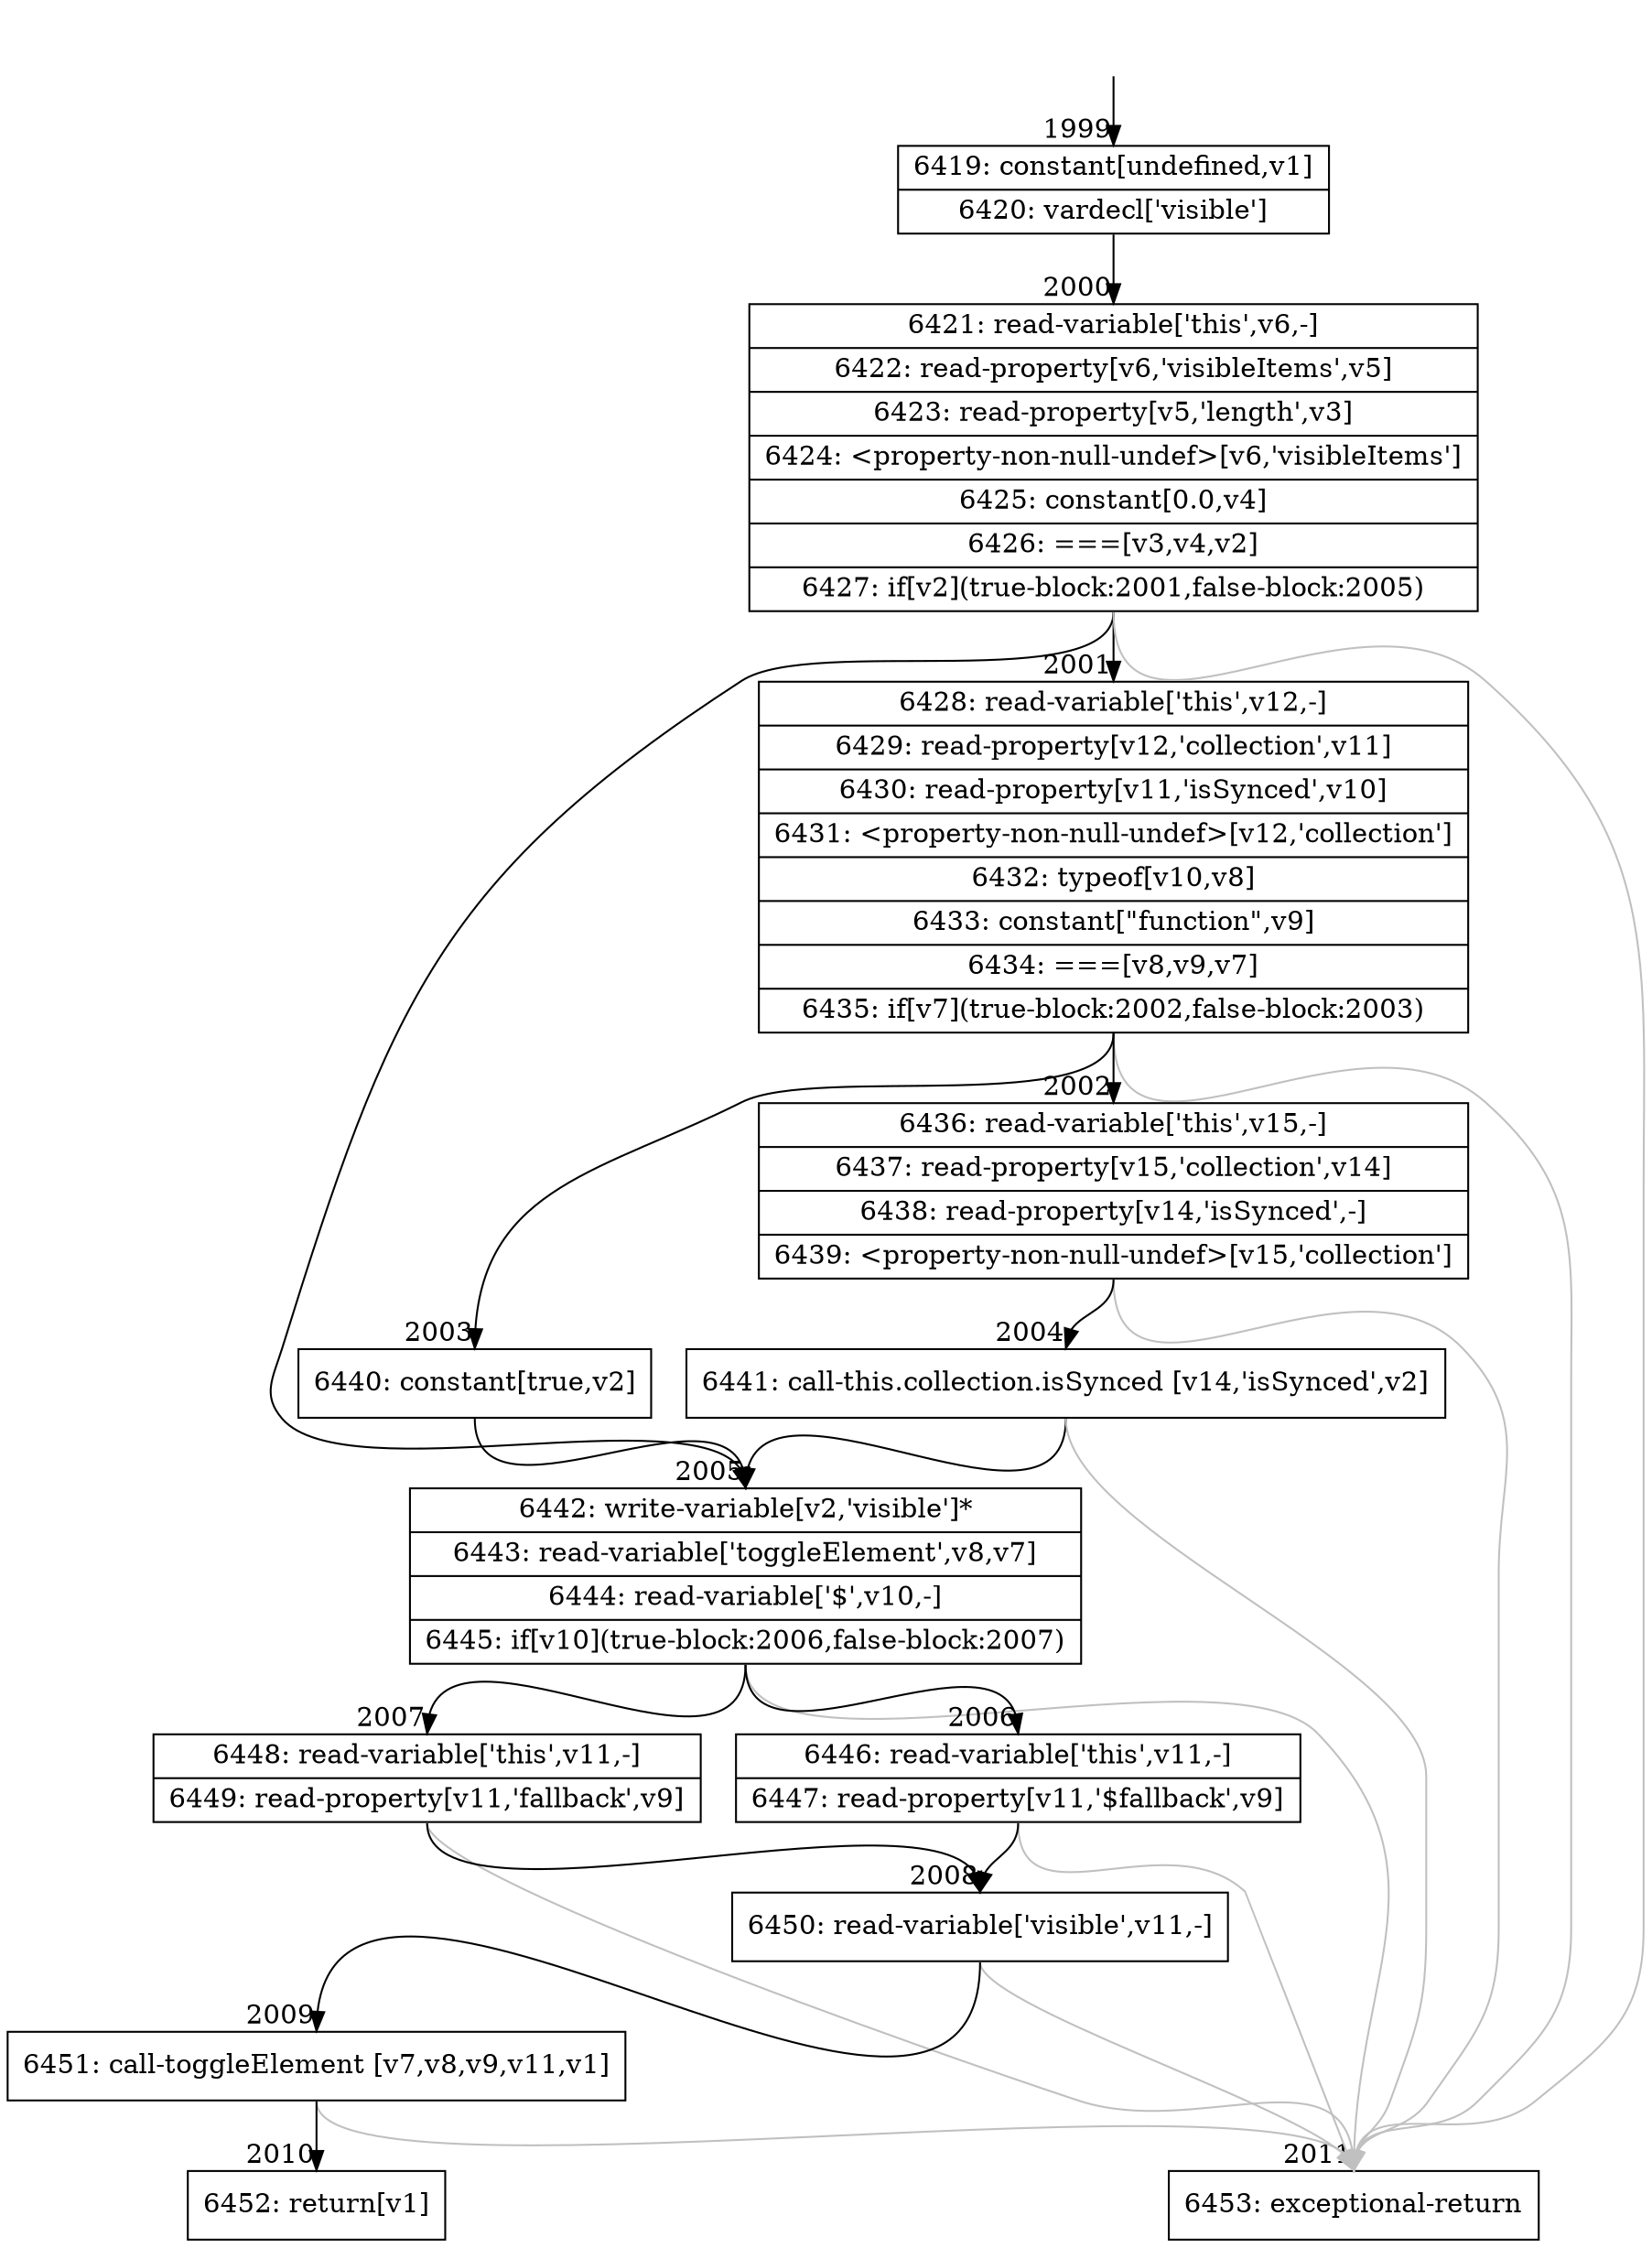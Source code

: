 digraph {
rankdir="TD"
BB_entry169[shape=none,label=""];
BB_entry169 -> BB1999 [tailport=s, headport=n, headlabel="    1999"]
BB1999 [shape=record label="{6419: constant[undefined,v1]|6420: vardecl['visible']}" ] 
BB1999 -> BB2000 [tailport=s, headport=n, headlabel="      2000"]
BB2000 [shape=record label="{6421: read-variable['this',v6,-]|6422: read-property[v6,'visibleItems',v5]|6423: read-property[v5,'length',v3]|6424: \<property-non-null-undef\>[v6,'visibleItems']|6425: constant[0.0,v4]|6426: ===[v3,v4,v2]|6427: if[v2](true-block:2001,false-block:2005)}" ] 
BB2000 -> BB2005 [tailport=s, headport=n, headlabel="      2005"]
BB2000 -> BB2001 [tailport=s, headport=n, headlabel="      2001"]
BB2000 -> BB2011 [tailport=s, headport=n, color=gray, headlabel="      2011"]
BB2001 [shape=record label="{6428: read-variable['this',v12,-]|6429: read-property[v12,'collection',v11]|6430: read-property[v11,'isSynced',v10]|6431: \<property-non-null-undef\>[v12,'collection']|6432: typeof[v10,v8]|6433: constant[\"function\",v9]|6434: ===[v8,v9,v7]|6435: if[v7](true-block:2002,false-block:2003)}" ] 
BB2001 -> BB2002 [tailport=s, headport=n, headlabel="      2002"]
BB2001 -> BB2003 [tailport=s, headport=n, headlabel="      2003"]
BB2001 -> BB2011 [tailport=s, headport=n, color=gray]
BB2002 [shape=record label="{6436: read-variable['this',v15,-]|6437: read-property[v15,'collection',v14]|6438: read-property[v14,'isSynced',-]|6439: \<property-non-null-undef\>[v15,'collection']}" ] 
BB2002 -> BB2004 [tailport=s, headport=n, headlabel="      2004"]
BB2002 -> BB2011 [tailport=s, headport=n, color=gray]
BB2003 [shape=record label="{6440: constant[true,v2]}" ] 
BB2003 -> BB2005 [tailport=s, headport=n]
BB2004 [shape=record label="{6441: call-this.collection.isSynced [v14,'isSynced',v2]}" ] 
BB2004 -> BB2005 [tailport=s, headport=n]
BB2004 -> BB2011 [tailport=s, headport=n, color=gray]
BB2005 [shape=record label="{6442: write-variable[v2,'visible']*|6443: read-variable['toggleElement',v8,v7]|6444: read-variable['$',v10,-]|6445: if[v10](true-block:2006,false-block:2007)}" ] 
BB2005 -> BB2006 [tailport=s, headport=n, headlabel="      2006"]
BB2005 -> BB2007 [tailport=s, headport=n, headlabel="      2007"]
BB2005 -> BB2011 [tailport=s, headport=n, color=gray]
BB2006 [shape=record label="{6446: read-variable['this',v11,-]|6447: read-property[v11,'$fallback',v9]}" ] 
BB2006 -> BB2008 [tailport=s, headport=n, headlabel="      2008"]
BB2006 -> BB2011 [tailport=s, headport=n, color=gray]
BB2007 [shape=record label="{6448: read-variable['this',v11,-]|6449: read-property[v11,'fallback',v9]}" ] 
BB2007 -> BB2008 [tailport=s, headport=n]
BB2007 -> BB2011 [tailport=s, headport=n, color=gray]
BB2008 [shape=record label="{6450: read-variable['visible',v11,-]}" ] 
BB2008 -> BB2009 [tailport=s, headport=n, headlabel="      2009"]
BB2008 -> BB2011 [tailport=s, headport=n, color=gray]
BB2009 [shape=record label="{6451: call-toggleElement [v7,v8,v9,v11,v1]}" ] 
BB2009 -> BB2010 [tailport=s, headport=n, headlabel="      2010"]
BB2009 -> BB2011 [tailport=s, headport=n, color=gray]
BB2010 [shape=record label="{6452: return[v1]}" ] 
BB2011 [shape=record label="{6453: exceptional-return}" ] 
//#$~ 1790
}
